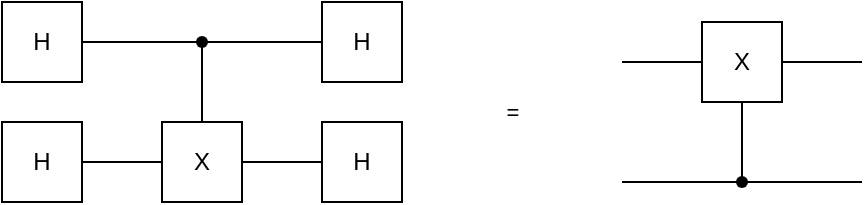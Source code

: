 <mxfile version="24.0.4" type="device">
  <diagram name="Inverting CNOT" id="dcgo96g41A0ZHHNKUAGD">
    <mxGraphModel dx="612" dy="448" grid="1" gridSize="10" guides="1" tooltips="1" connect="1" arrows="1" fold="1" page="1" pageScale="1" pageWidth="827" pageHeight="1169" math="0" shadow="0">
      <root>
        <mxCell id="0" />
        <mxCell id="1" parent="0" />
        <mxCell id="CdmVTvMRlJtNQnjhf3ta-4" style="edgeStyle=orthogonalEdgeStyle;rounded=0;orthogonalLoop=1;jettySize=auto;html=1;exitX=0;exitY=0.5;exitDx=0;exitDy=0;endArrow=none;endFill=0;" edge="1" parent="1" source="CdmVTvMRlJtNQnjhf3ta-1">
          <mxGeometry relative="1" as="geometry">
            <mxPoint x="320" y="300" as="targetPoint" />
          </mxGeometry>
        </mxCell>
        <mxCell id="CdmVTvMRlJtNQnjhf3ta-5" style="edgeStyle=orthogonalEdgeStyle;rounded=0;orthogonalLoop=1;jettySize=auto;html=1;exitX=1;exitY=0.5;exitDx=0;exitDy=0;strokeColor=default;align=center;verticalAlign=middle;fontFamily=Helvetica;fontSize=11;fontColor=default;labelBackgroundColor=default;endArrow=none;endFill=0;" edge="1" parent="1" source="CdmVTvMRlJtNQnjhf3ta-1">
          <mxGeometry relative="1" as="geometry">
            <mxPoint x="440" y="300" as="targetPoint" />
          </mxGeometry>
        </mxCell>
        <mxCell id="CdmVTvMRlJtNQnjhf3ta-1" value="X" style="rounded=0;whiteSpace=wrap;html=1;" vertex="1" parent="1">
          <mxGeometry x="360" y="280" width="40" height="40" as="geometry" />
        </mxCell>
        <mxCell id="CdmVTvMRlJtNQnjhf3ta-2" value="H" style="rounded=0;whiteSpace=wrap;html=1;" vertex="1" parent="1">
          <mxGeometry x="280" y="280" width="40" height="40" as="geometry" />
        </mxCell>
        <mxCell id="CdmVTvMRlJtNQnjhf3ta-10" style="edgeStyle=orthogonalEdgeStyle;rounded=0;orthogonalLoop=1;jettySize=auto;html=1;exitX=1;exitY=0.5;exitDx=0;exitDy=0;strokeColor=default;align=center;verticalAlign=middle;fontFamily=Helvetica;fontSize=11;fontColor=default;labelBackgroundColor=default;endArrow=none;endFill=0;" edge="1" parent="1" source="CdmVTvMRlJtNQnjhf3ta-6" target="CdmVTvMRlJtNQnjhf3ta-9">
          <mxGeometry relative="1" as="geometry" />
        </mxCell>
        <mxCell id="CdmVTvMRlJtNQnjhf3ta-6" value="H" style="rounded=0;whiteSpace=wrap;html=1;" vertex="1" parent="1">
          <mxGeometry x="280" y="220" width="40" height="40" as="geometry" />
        </mxCell>
        <mxCell id="CdmVTvMRlJtNQnjhf3ta-7" value="H" style="rounded=0;whiteSpace=wrap;html=1;" vertex="1" parent="1">
          <mxGeometry x="440" y="280" width="40" height="40" as="geometry" />
        </mxCell>
        <mxCell id="CdmVTvMRlJtNQnjhf3ta-14" style="edgeStyle=orthogonalEdgeStyle;rounded=0;orthogonalLoop=1;jettySize=auto;html=1;entryX=0.5;entryY=0;entryDx=0;entryDy=0;strokeColor=default;align=center;verticalAlign=middle;fontFamily=Helvetica;fontSize=11;fontColor=default;labelBackgroundColor=default;endArrow=none;endFill=0;" edge="1" parent="1" source="CdmVTvMRlJtNQnjhf3ta-9" target="CdmVTvMRlJtNQnjhf3ta-1">
          <mxGeometry relative="1" as="geometry" />
        </mxCell>
        <mxCell id="CdmVTvMRlJtNQnjhf3ta-9" value="" style="shape=waypoint;sketch=0;size=6;pointerEvents=1;points=[];fillColor=none;resizable=0;rotatable=0;perimeter=centerPerimeter;snapToPoint=1;fontFamily=Helvetica;fontSize=11;fontColor=default;labelBackgroundColor=default;" vertex="1" parent="1">
          <mxGeometry x="370" y="230" width="20" height="20" as="geometry" />
        </mxCell>
        <mxCell id="CdmVTvMRlJtNQnjhf3ta-13" value="" style="edgeStyle=orthogonalEdgeStyle;rounded=0;orthogonalLoop=1;jettySize=auto;html=1;strokeColor=default;align=center;verticalAlign=middle;fontFamily=Helvetica;fontSize=11;fontColor=default;labelBackgroundColor=default;endArrow=none;endFill=0;" edge="1" parent="1" source="CdmVTvMRlJtNQnjhf3ta-9" target="CdmVTvMRlJtNQnjhf3ta-12">
          <mxGeometry relative="1" as="geometry">
            <mxPoint x="480" y="240" as="targetPoint" />
            <mxPoint x="380" y="240" as="sourcePoint" />
          </mxGeometry>
        </mxCell>
        <mxCell id="CdmVTvMRlJtNQnjhf3ta-12" value="H" style="rounded=0;whiteSpace=wrap;html=1;" vertex="1" parent="1">
          <mxGeometry x="440" y="220" width="40" height="40" as="geometry" />
        </mxCell>
        <mxCell id="CdmVTvMRlJtNQnjhf3ta-15" value="=" style="text;html=1;align=center;verticalAlign=middle;resizable=0;points=[];autosize=1;strokeColor=none;fillColor=none;fontFamily=Helvetica;fontSize=11;fontColor=default;labelBackgroundColor=default;" vertex="1" parent="1">
          <mxGeometry x="520" y="260" width="30" height="30" as="geometry" />
        </mxCell>
        <mxCell id="CdmVTvMRlJtNQnjhf3ta-28" value="" style="group;direction=east;flipV=1;" vertex="1" connectable="0" parent="1">
          <mxGeometry x="590" y="230" width="120" height="90" as="geometry" />
        </mxCell>
        <mxCell id="CdmVTvMRlJtNQnjhf3ta-16" style="edgeStyle=orthogonalEdgeStyle;rounded=0;orthogonalLoop=1;jettySize=auto;html=1;exitX=0;exitY=0.5;exitDx=0;exitDy=0;endArrow=none;endFill=0;" edge="1" parent="CdmVTvMRlJtNQnjhf3ta-28" source="CdmVTvMRlJtNQnjhf3ta-18">
          <mxGeometry relative="1" as="geometry">
            <mxPoint y="20" as="targetPoint" />
          </mxGeometry>
        </mxCell>
        <mxCell id="CdmVTvMRlJtNQnjhf3ta-17" style="edgeStyle=orthogonalEdgeStyle;rounded=0;orthogonalLoop=1;jettySize=auto;html=1;exitX=1;exitY=0.5;exitDx=0;exitDy=0;strokeColor=default;align=center;verticalAlign=middle;fontFamily=Helvetica;fontSize=11;fontColor=default;labelBackgroundColor=default;endArrow=none;endFill=0;" edge="1" parent="CdmVTvMRlJtNQnjhf3ta-28" source="CdmVTvMRlJtNQnjhf3ta-18">
          <mxGeometry relative="1" as="geometry">
            <mxPoint x="120" y="20" as="targetPoint" />
          </mxGeometry>
        </mxCell>
        <mxCell id="CdmVTvMRlJtNQnjhf3ta-29" style="edgeStyle=orthogonalEdgeStyle;rounded=0;orthogonalLoop=1;jettySize=auto;html=1;exitX=0.5;exitY=1;exitDx=0;exitDy=0;strokeColor=default;align=center;verticalAlign=middle;fontFamily=Helvetica;fontSize=11;fontColor=default;labelBackgroundColor=default;endArrow=none;endFill=0;" edge="1" parent="CdmVTvMRlJtNQnjhf3ta-28" source="CdmVTvMRlJtNQnjhf3ta-18" target="CdmVTvMRlJtNQnjhf3ta-24">
          <mxGeometry relative="1" as="geometry" />
        </mxCell>
        <mxCell id="CdmVTvMRlJtNQnjhf3ta-18" value="X" style="rounded=0;whiteSpace=wrap;html=1;" vertex="1" parent="CdmVTvMRlJtNQnjhf3ta-28">
          <mxGeometry x="40" width="40" height="40" as="geometry" />
        </mxCell>
        <mxCell id="CdmVTvMRlJtNQnjhf3ta-27" style="edgeStyle=orthogonalEdgeStyle;rounded=0;orthogonalLoop=1;jettySize=auto;html=1;strokeColor=default;align=center;verticalAlign=middle;fontFamily=Helvetica;fontSize=11;fontColor=default;labelBackgroundColor=default;endArrow=none;endFill=0;" edge="1" parent="CdmVTvMRlJtNQnjhf3ta-28" source="CdmVTvMRlJtNQnjhf3ta-24">
          <mxGeometry relative="1" as="geometry">
            <mxPoint y="80" as="targetPoint" />
          </mxGeometry>
        </mxCell>
        <mxCell id="CdmVTvMRlJtNQnjhf3ta-24" value="" style="shape=waypoint;sketch=0;size=6;pointerEvents=1;points=[];fillColor=none;resizable=0;rotatable=0;perimeter=centerPerimeter;snapToPoint=1;fontFamily=Helvetica;fontSize=11;fontColor=default;labelBackgroundColor=default;" vertex="1" parent="CdmVTvMRlJtNQnjhf3ta-28">
          <mxGeometry x="50" y="70" width="20" height="20" as="geometry" />
        </mxCell>
        <mxCell id="CdmVTvMRlJtNQnjhf3ta-25" value="" style="edgeStyle=orthogonalEdgeStyle;rounded=0;orthogonalLoop=1;jettySize=auto;html=1;strokeColor=default;align=center;verticalAlign=middle;fontFamily=Helvetica;fontSize=11;fontColor=default;labelBackgroundColor=default;endArrow=none;endFill=0;" edge="1" parent="CdmVTvMRlJtNQnjhf3ta-28" source="CdmVTvMRlJtNQnjhf3ta-24">
          <mxGeometry relative="1" as="geometry">
            <mxPoint x="120.0" y="80" as="targetPoint" />
            <mxPoint x="60" y="80" as="sourcePoint" />
          </mxGeometry>
        </mxCell>
      </root>
    </mxGraphModel>
  </diagram>
</mxfile>
